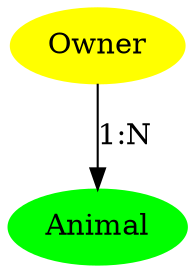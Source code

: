 digraph {
	Animal [label=Animal color=green shape="" style=filled]
	Owner [label=Owner color=yellow shape="" style=filled]
	Owner -> Animal [label="1:N"]
}

